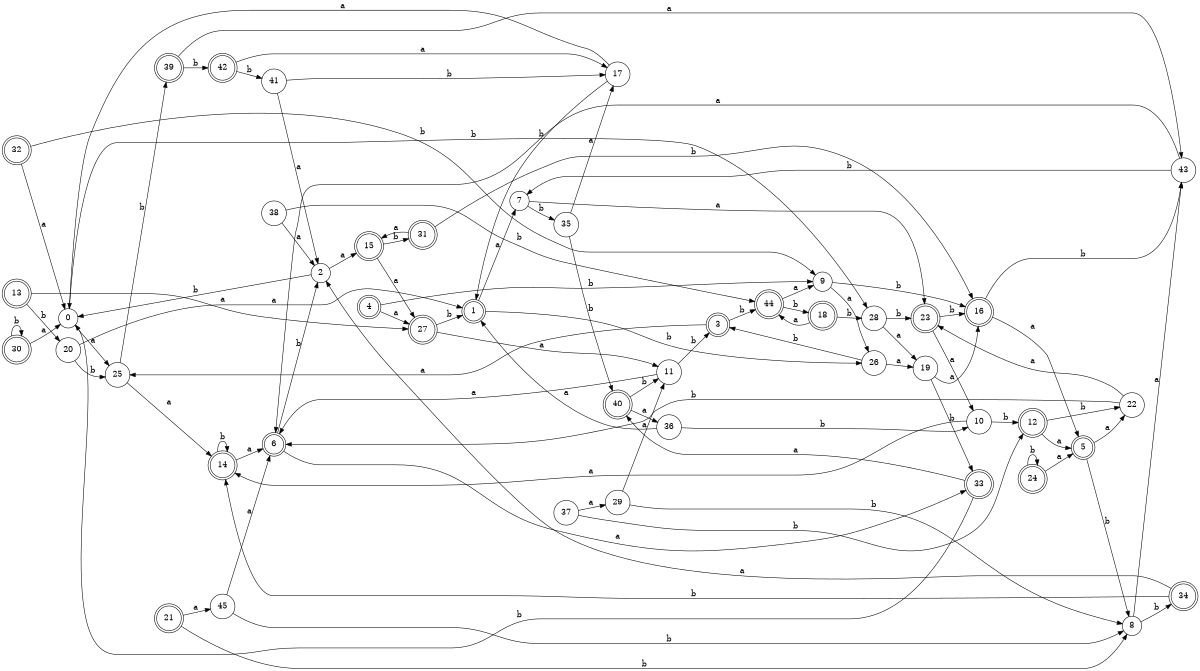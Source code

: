 digraph n37_9 {
__start0 [label="" shape="none"];

rankdir=LR;
size="8,5";

s0 [style="filled", color="black", fillcolor="white" shape="circle", label="0"];
s1 [style="rounded,filled", color="black", fillcolor="white" shape="doublecircle", label="1"];
s2 [style="filled", color="black", fillcolor="white" shape="circle", label="2"];
s3 [style="rounded,filled", color="black", fillcolor="white" shape="doublecircle", label="3"];
s4 [style="rounded,filled", color="black", fillcolor="white" shape="doublecircle", label="4"];
s5 [style="rounded,filled", color="black", fillcolor="white" shape="doublecircle", label="5"];
s6 [style="rounded,filled", color="black", fillcolor="white" shape="doublecircle", label="6"];
s7 [style="filled", color="black", fillcolor="white" shape="circle", label="7"];
s8 [style="filled", color="black", fillcolor="white" shape="circle", label="8"];
s9 [style="filled", color="black", fillcolor="white" shape="circle", label="9"];
s10 [style="filled", color="black", fillcolor="white" shape="circle", label="10"];
s11 [style="filled", color="black", fillcolor="white" shape="circle", label="11"];
s12 [style="rounded,filled", color="black", fillcolor="white" shape="doublecircle", label="12"];
s13 [style="rounded,filled", color="black", fillcolor="white" shape="doublecircle", label="13"];
s14 [style="rounded,filled", color="black", fillcolor="white" shape="doublecircle", label="14"];
s15 [style="rounded,filled", color="black", fillcolor="white" shape="doublecircle", label="15"];
s16 [style="rounded,filled", color="black", fillcolor="white" shape="doublecircle", label="16"];
s17 [style="filled", color="black", fillcolor="white" shape="circle", label="17"];
s18 [style="rounded,filled", color="black", fillcolor="white" shape="doublecircle", label="18"];
s19 [style="filled", color="black", fillcolor="white" shape="circle", label="19"];
s20 [style="filled", color="black", fillcolor="white" shape="circle", label="20"];
s21 [style="rounded,filled", color="black", fillcolor="white" shape="doublecircle", label="21"];
s22 [style="filled", color="black", fillcolor="white" shape="circle", label="22"];
s23 [style="rounded,filled", color="black", fillcolor="white" shape="doublecircle", label="23"];
s24 [style="rounded,filled", color="black", fillcolor="white" shape="doublecircle", label="24"];
s25 [style="filled", color="black", fillcolor="white" shape="circle", label="25"];
s26 [style="filled", color="black", fillcolor="white" shape="circle", label="26"];
s27 [style="rounded,filled", color="black", fillcolor="white" shape="doublecircle", label="27"];
s28 [style="filled", color="black", fillcolor="white" shape="circle", label="28"];
s29 [style="filled", color="black", fillcolor="white" shape="circle", label="29"];
s30 [style="rounded,filled", color="black", fillcolor="white" shape="doublecircle", label="30"];
s31 [style="rounded,filled", color="black", fillcolor="white" shape="doublecircle", label="31"];
s32 [style="rounded,filled", color="black", fillcolor="white" shape="doublecircle", label="32"];
s33 [style="rounded,filled", color="black", fillcolor="white" shape="doublecircle", label="33"];
s34 [style="rounded,filled", color="black", fillcolor="white" shape="doublecircle", label="34"];
s35 [style="filled", color="black", fillcolor="white" shape="circle", label="35"];
s36 [style="filled", color="black", fillcolor="white" shape="circle", label="36"];
s37 [style="filled", color="black", fillcolor="white" shape="circle", label="37"];
s38 [style="filled", color="black", fillcolor="white" shape="circle", label="38"];
s39 [style="rounded,filled", color="black", fillcolor="white" shape="doublecircle", label="39"];
s40 [style="rounded,filled", color="black", fillcolor="white" shape="doublecircle", label="40"];
s41 [style="filled", color="black", fillcolor="white" shape="circle", label="41"];
s42 [style="rounded,filled", color="black", fillcolor="white" shape="doublecircle", label="42"];
s43 [style="filled", color="black", fillcolor="white" shape="circle", label="43"];
s44 [style="rounded,filled", color="black", fillcolor="white" shape="doublecircle", label="44"];
s45 [style="filled", color="black", fillcolor="white" shape="circle", label="45"];
s0 -> s25 [label="a"];
s0 -> s28 [label="b"];
s1 -> s7 [label="a"];
s1 -> s26 [label="b"];
s2 -> s15 [label="a"];
s2 -> s0 [label="b"];
s3 -> s25 [label="a"];
s3 -> s44 [label="b"];
s4 -> s27 [label="a"];
s4 -> s9 [label="b"];
s5 -> s22 [label="a"];
s5 -> s8 [label="b"];
s6 -> s33 [label="a"];
s6 -> s2 [label="b"];
s7 -> s23 [label="a"];
s7 -> s35 [label="b"];
s8 -> s43 [label="a"];
s8 -> s34 [label="b"];
s9 -> s26 [label="a"];
s9 -> s16 [label="b"];
s10 -> s14 [label="a"];
s10 -> s12 [label="b"];
s11 -> s6 [label="a"];
s11 -> s3 [label="b"];
s12 -> s5 [label="a"];
s12 -> s22 [label="b"];
s13 -> s27 [label="a"];
s13 -> s20 [label="b"];
s14 -> s6 [label="a"];
s14 -> s14 [label="b"];
s15 -> s27 [label="a"];
s15 -> s31 [label="b"];
s16 -> s5 [label="a"];
s16 -> s43 [label="b"];
s17 -> s0 [label="a"];
s17 -> s1 [label="b"];
s18 -> s44 [label="a"];
s18 -> s28 [label="b"];
s19 -> s16 [label="a"];
s19 -> s33 [label="b"];
s20 -> s1 [label="a"];
s20 -> s25 [label="b"];
s21 -> s45 [label="a"];
s21 -> s8 [label="b"];
s22 -> s23 [label="a"];
s22 -> s6 [label="b"];
s23 -> s10 [label="a"];
s23 -> s16 [label="b"];
s24 -> s5 [label="a"];
s24 -> s24 [label="b"];
s25 -> s14 [label="a"];
s25 -> s39 [label="b"];
s26 -> s19 [label="a"];
s26 -> s3 [label="b"];
s27 -> s11 [label="a"];
s27 -> s1 [label="b"];
s28 -> s19 [label="a"];
s28 -> s23 [label="b"];
s29 -> s11 [label="a"];
s29 -> s8 [label="b"];
s30 -> s0 [label="a"];
s30 -> s30 [label="b"];
s31 -> s15 [label="a"];
s31 -> s16 [label="b"];
s32 -> s0 [label="a"];
s32 -> s9 [label="b"];
s33 -> s40 [label="a"];
s33 -> s0 [label="b"];
s34 -> s2 [label="a"];
s34 -> s14 [label="b"];
s35 -> s17 [label="a"];
s35 -> s40 [label="b"];
s36 -> s1 [label="a"];
s36 -> s10 [label="b"];
s37 -> s29 [label="a"];
s37 -> s12 [label="b"];
s38 -> s2 [label="a"];
s38 -> s44 [label="b"];
s39 -> s43 [label="a"];
s39 -> s42 [label="b"];
s40 -> s36 [label="a"];
s40 -> s11 [label="b"];
s41 -> s2 [label="a"];
s41 -> s17 [label="b"];
s42 -> s17 [label="a"];
s42 -> s41 [label="b"];
s43 -> s6 [label="a"];
s43 -> s7 [label="b"];
s44 -> s9 [label="a"];
s44 -> s18 [label="b"];
s45 -> s6 [label="a"];
s45 -> s8 [label="b"];

}